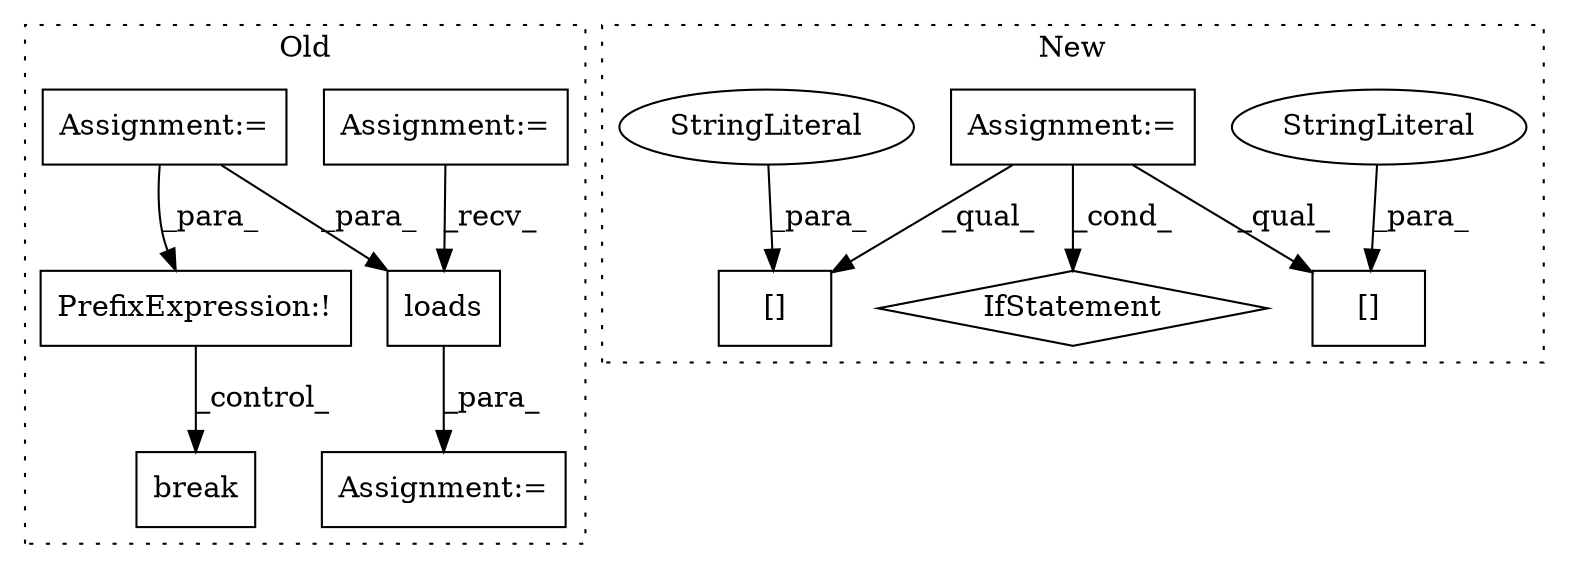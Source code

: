 digraph G {
subgraph cluster0 {
1 [label="loads" a="32" s="2337,2347" l="6,1" shape="box"];
4 [label="Assignment:=" a="7" s="2329" l="1" shape="box"];
9 [label="Assignment:=" a="7" s="1922" l="6" shape="box"];
10 [label="Assignment:=" a="7" s="1885" l="6" shape="box"];
11 [label="PrefixExpression:!" a="38" s="2247" l="1" shape="box"];
12 [label="break" a="10" s="2268" l="6" shape="box"];
label = "Old";
style="dotted";
}
subgraph cluster1 {
2 [label="[]" a="2" s="4646,4681" l="2,1" shape="box"];
3 [label="StringLiteral" a="45" s="4648" l="33" shape="ellipse"];
5 [label="Assignment:=" a="7" s="4274" l="1" shape="box"];
6 [label="IfStatement" a="25" s="4424,4454" l="4,2" shape="diamond"];
7 [label="[]" a="2" s="4569,4604" l="2,1" shape="box"];
8 [label="StringLiteral" a="45" s="4571" l="33" shape="ellipse"];
label = "New";
style="dotted";
}
1 -> 4 [label="_para_"];
3 -> 2 [label="_para_"];
5 -> 6 [label="_cond_"];
5 -> 7 [label="_qual_"];
5 -> 2 [label="_qual_"];
8 -> 7 [label="_para_"];
9 -> 1 [label="_recv_"];
10 -> 11 [label="_para_"];
10 -> 1 [label="_para_"];
11 -> 12 [label="_control_"];
}